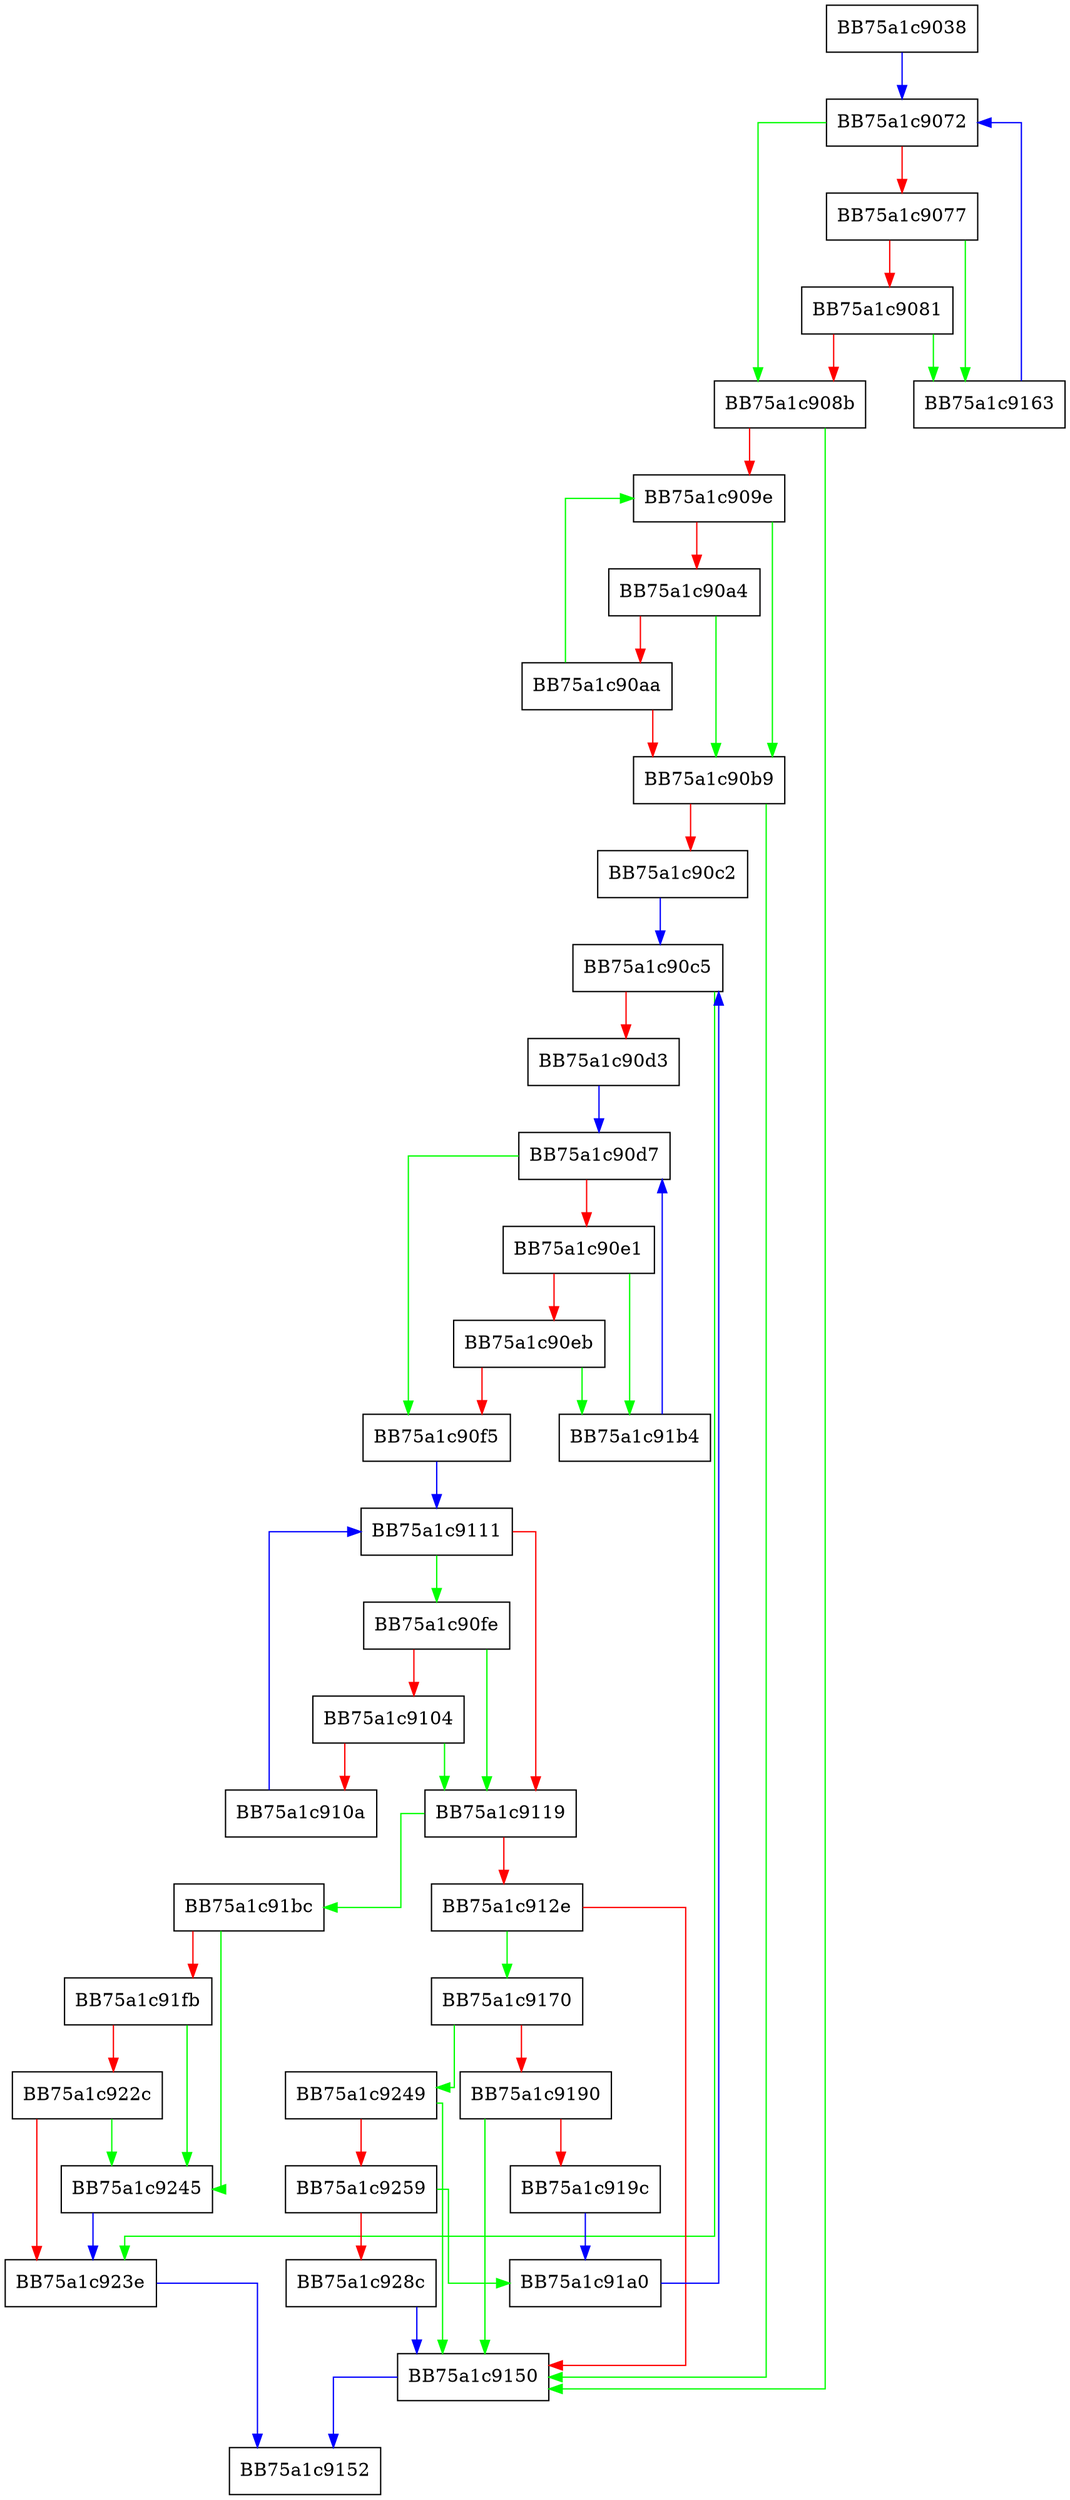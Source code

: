 digraph addFile {
  node [shape="box"];
  graph [splines=ortho];
  BB75a1c9038 -> BB75a1c9072 [color="blue"];
  BB75a1c9072 -> BB75a1c908b [color="green"];
  BB75a1c9072 -> BB75a1c9077 [color="red"];
  BB75a1c9077 -> BB75a1c9163 [color="green"];
  BB75a1c9077 -> BB75a1c9081 [color="red"];
  BB75a1c9081 -> BB75a1c9163 [color="green"];
  BB75a1c9081 -> BB75a1c908b [color="red"];
  BB75a1c908b -> BB75a1c9150 [color="green"];
  BB75a1c908b -> BB75a1c909e [color="red"];
  BB75a1c909e -> BB75a1c90b9 [color="green"];
  BB75a1c909e -> BB75a1c90a4 [color="red"];
  BB75a1c90a4 -> BB75a1c90b9 [color="green"];
  BB75a1c90a4 -> BB75a1c90aa [color="red"];
  BB75a1c90aa -> BB75a1c909e [color="green"];
  BB75a1c90aa -> BB75a1c90b9 [color="red"];
  BB75a1c90b9 -> BB75a1c9150 [color="green"];
  BB75a1c90b9 -> BB75a1c90c2 [color="red"];
  BB75a1c90c2 -> BB75a1c90c5 [color="blue"];
  BB75a1c90c5 -> BB75a1c923e [color="green"];
  BB75a1c90c5 -> BB75a1c90d3 [color="red"];
  BB75a1c90d3 -> BB75a1c90d7 [color="blue"];
  BB75a1c90d7 -> BB75a1c90f5 [color="green"];
  BB75a1c90d7 -> BB75a1c90e1 [color="red"];
  BB75a1c90e1 -> BB75a1c91b4 [color="green"];
  BB75a1c90e1 -> BB75a1c90eb [color="red"];
  BB75a1c90eb -> BB75a1c91b4 [color="green"];
  BB75a1c90eb -> BB75a1c90f5 [color="red"];
  BB75a1c90f5 -> BB75a1c9111 [color="blue"];
  BB75a1c90fe -> BB75a1c9119 [color="green"];
  BB75a1c90fe -> BB75a1c9104 [color="red"];
  BB75a1c9104 -> BB75a1c9119 [color="green"];
  BB75a1c9104 -> BB75a1c910a [color="red"];
  BB75a1c910a -> BB75a1c9111 [color="blue"];
  BB75a1c9111 -> BB75a1c90fe [color="green"];
  BB75a1c9111 -> BB75a1c9119 [color="red"];
  BB75a1c9119 -> BB75a1c91bc [color="green"];
  BB75a1c9119 -> BB75a1c912e [color="red"];
  BB75a1c912e -> BB75a1c9170 [color="green"];
  BB75a1c912e -> BB75a1c9150 [color="red"];
  BB75a1c9150 -> BB75a1c9152 [color="blue"];
  BB75a1c9163 -> BB75a1c9072 [color="blue"];
  BB75a1c9170 -> BB75a1c9249 [color="green"];
  BB75a1c9170 -> BB75a1c9190 [color="red"];
  BB75a1c9190 -> BB75a1c9150 [color="green"];
  BB75a1c9190 -> BB75a1c919c [color="red"];
  BB75a1c919c -> BB75a1c91a0 [color="blue"];
  BB75a1c91a0 -> BB75a1c90c5 [color="blue"];
  BB75a1c91b4 -> BB75a1c90d7 [color="blue"];
  BB75a1c91bc -> BB75a1c9245 [color="green"];
  BB75a1c91bc -> BB75a1c91fb [color="red"];
  BB75a1c91fb -> BB75a1c9245 [color="green"];
  BB75a1c91fb -> BB75a1c922c [color="red"];
  BB75a1c922c -> BB75a1c9245 [color="green"];
  BB75a1c922c -> BB75a1c923e [color="red"];
  BB75a1c923e -> BB75a1c9152 [color="blue"];
  BB75a1c9245 -> BB75a1c923e [color="blue"];
  BB75a1c9249 -> BB75a1c9150 [color="green"];
  BB75a1c9249 -> BB75a1c9259 [color="red"];
  BB75a1c9259 -> BB75a1c91a0 [color="green"];
  BB75a1c9259 -> BB75a1c928c [color="red"];
  BB75a1c928c -> BB75a1c9150 [color="blue"];
}